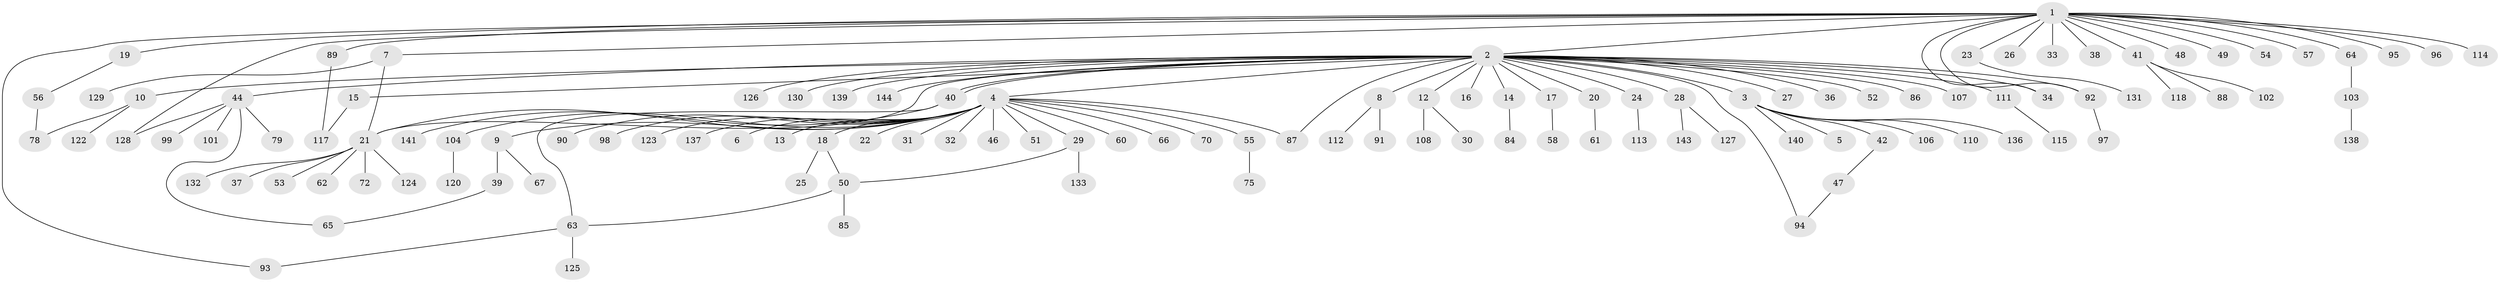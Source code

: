 // Generated by graph-tools (version 1.1) at 2025/52/02/27/25 19:52:01]
// undirected, 119 vertices, 132 edges
graph export_dot {
graph [start="1"]
  node [color=gray90,style=filled];
  1 [super="+35"];
  2 [super="+68"];
  3 [super="+82"];
  4 [super="+11"];
  5;
  6;
  7;
  8 [super="+45"];
  9 [super="+77"];
  10;
  12 [super="+43"];
  13;
  14 [super="+74"];
  15;
  16;
  17;
  18 [super="+81"];
  19;
  20;
  21 [super="+134"];
  22;
  23;
  24;
  25;
  26;
  27;
  28;
  29;
  30;
  31;
  32;
  33;
  34;
  36;
  37 [super="+80"];
  38;
  39 [super="+76"];
  40 [super="+59"];
  41 [super="+135"];
  42;
  44;
  46;
  47;
  48;
  49;
  50 [super="+69"];
  51;
  52 [super="+83"];
  53;
  54;
  55;
  56;
  57;
  58 [super="+109"];
  60;
  61 [super="+73"];
  62;
  63;
  64;
  65 [super="+71"];
  66 [super="+105"];
  67;
  70;
  72;
  75 [super="+119"];
  78;
  79;
  84;
  85;
  86;
  87;
  88;
  89;
  90;
  91;
  92 [super="+100"];
  93;
  94;
  95;
  96;
  97;
  98;
  99;
  101;
  102;
  103 [super="+121"];
  104;
  106;
  107;
  108;
  110 [super="+116"];
  111;
  112;
  113;
  114;
  115;
  117 [super="+142"];
  118;
  120;
  122;
  123;
  124;
  125;
  126;
  127;
  128;
  129;
  130;
  131;
  132;
  133;
  136;
  137;
  138;
  139;
  140;
  141;
  143;
  144;
  1 -- 2;
  1 -- 7;
  1 -- 19;
  1 -- 23;
  1 -- 26;
  1 -- 33;
  1 -- 34;
  1 -- 38;
  1 -- 41;
  1 -- 48;
  1 -- 49;
  1 -- 54;
  1 -- 57;
  1 -- 64;
  1 -- 89;
  1 -- 92;
  1 -- 93;
  1 -- 95;
  1 -- 96;
  1 -- 114;
  1 -- 128;
  2 -- 3;
  2 -- 4 [weight=2];
  2 -- 8;
  2 -- 10;
  2 -- 12;
  2 -- 14;
  2 -- 15;
  2 -- 16;
  2 -- 17;
  2 -- 20;
  2 -- 21;
  2 -- 24;
  2 -- 27;
  2 -- 28;
  2 -- 34;
  2 -- 36;
  2 -- 40;
  2 -- 40;
  2 -- 44;
  2 -- 52;
  2 -- 86;
  2 -- 92;
  2 -- 94;
  2 -- 107;
  2 -- 111;
  2 -- 126;
  2 -- 130;
  2 -- 139;
  2 -- 144;
  2 -- 87;
  3 -- 5;
  3 -- 42;
  3 -- 106;
  3 -- 136;
  3 -- 140;
  3 -- 110;
  4 -- 6;
  4 -- 9;
  4 -- 13;
  4 -- 18;
  4 -- 21;
  4 -- 29;
  4 -- 31;
  4 -- 32;
  4 -- 51;
  4 -- 55;
  4 -- 60;
  4 -- 66;
  4 -- 70;
  4 -- 87;
  4 -- 90;
  4 -- 98;
  4 -- 104;
  4 -- 137;
  4 -- 22;
  4 -- 123;
  4 -- 46;
  7 -- 129;
  7 -- 21;
  8 -- 91;
  8 -- 112;
  9 -- 39;
  9 -- 67;
  10 -- 78;
  10 -- 122;
  12 -- 30;
  12 -- 108;
  14 -- 84;
  15 -- 117;
  17 -- 58;
  18 -- 25;
  18 -- 50;
  19 -- 56;
  20 -- 61;
  21 -- 37;
  21 -- 53;
  21 -- 62;
  21 -- 72;
  21 -- 124;
  21 -- 132;
  23 -- 131;
  24 -- 113;
  28 -- 127;
  28 -- 143;
  29 -- 50;
  29 -- 133;
  39 -- 65;
  40 -- 63;
  40 -- 141;
  41 -- 88;
  41 -- 102;
  41 -- 118;
  42 -- 47;
  44 -- 65;
  44 -- 79;
  44 -- 99;
  44 -- 101;
  44 -- 128;
  47 -- 94;
  50 -- 85;
  50 -- 63;
  55 -- 75;
  56 -- 78;
  63 -- 93;
  63 -- 125;
  64 -- 103;
  89 -- 117;
  92 -- 97;
  103 -- 138;
  104 -- 120;
  111 -- 115;
}
